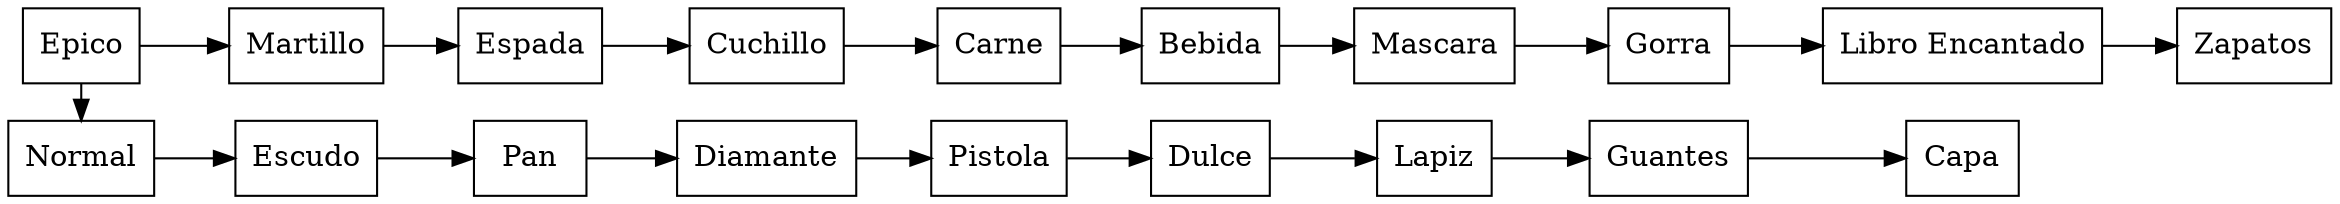 digraph G {
graph [rankdir = LR ]
node [shape = box]
{rank = same "Epico""Normal"}
Epico-> "Normal"
Epico [label="Epico"];
"Epico"->Martillo->"Espada"->"Cuchillo"->"Carne"->"Bebida"->"Mascara"->"Gorra"->"Libro Encantado"->"Zapatos"
Normal [label="Normal"];
"Normal"->Escudo->"Pan"->"Diamante"->"Pistola"->"Dulce"->"Lapiz"->"Guantes"->"Capa"
}